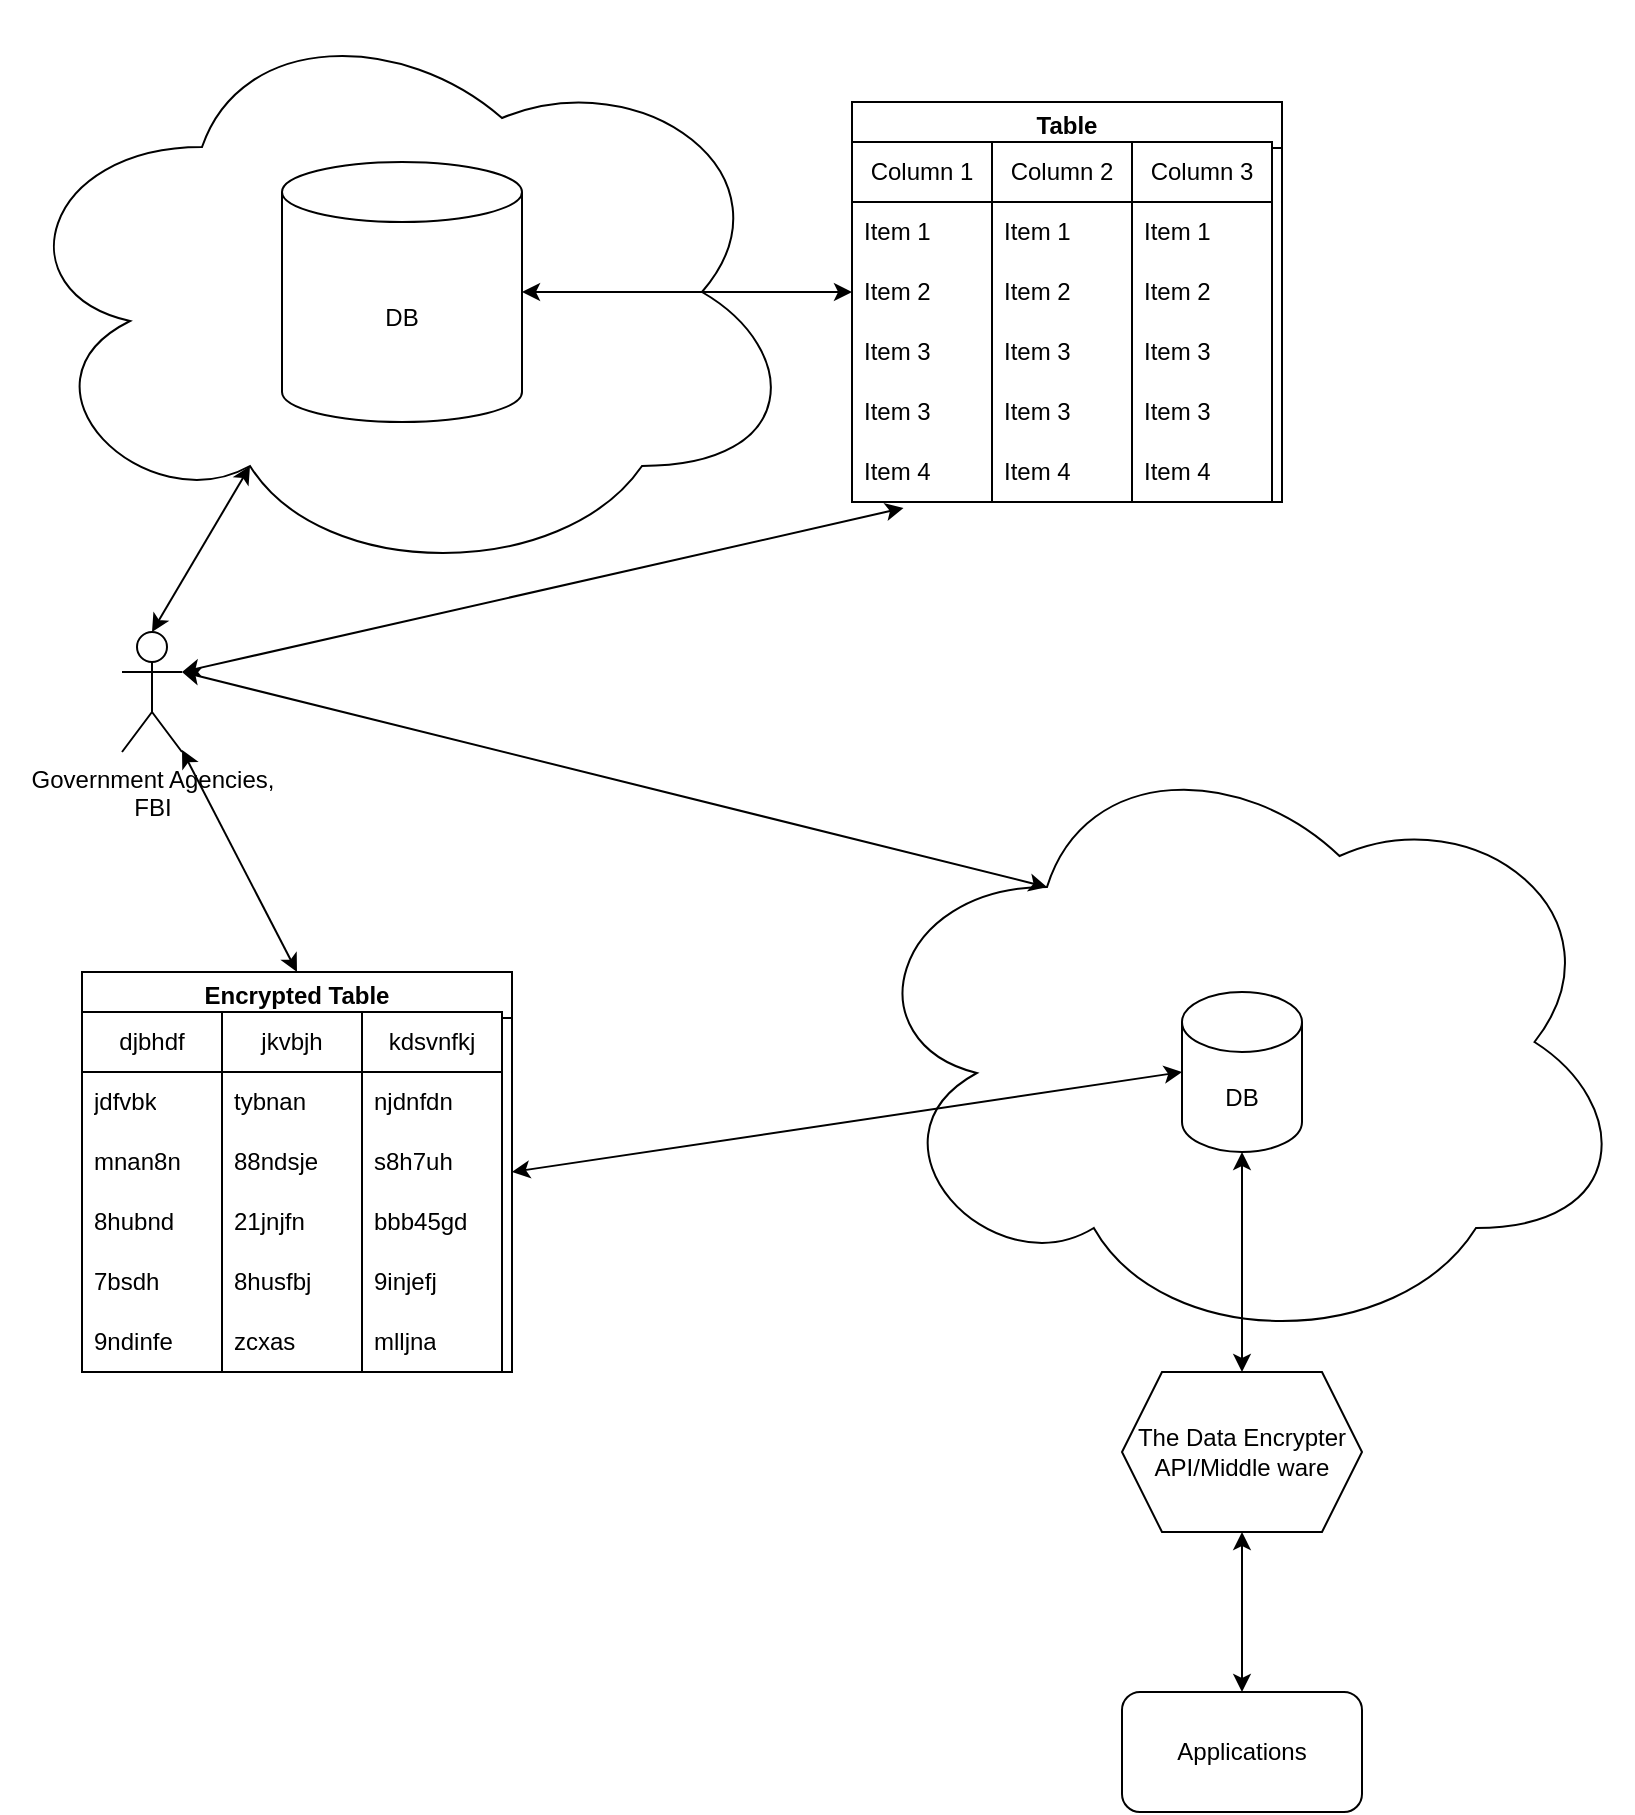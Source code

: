 <mxfile version="22.1.21" type="device">
  <diagram name="Page-1" id="2OgISMBtyFtEk4q-TEW3">
    <mxGraphModel dx="1261" dy="1778" grid="1" gridSize="10" guides="1" tooltips="1" connect="1" arrows="1" fold="1" page="1" pageScale="1" pageWidth="850" pageHeight="1100" math="0" shadow="0">
      <root>
        <mxCell id="0" />
        <mxCell id="1" parent="0" />
        <mxCell id="3pngcj31KfUfkOwkt6PT-41" value="" style="ellipse;shape=cloud;whiteSpace=wrap;html=1;" vertex="1" parent="1">
          <mxGeometry y="-35" width="400" height="290" as="geometry" />
        </mxCell>
        <mxCell id="3pngcj31KfUfkOwkt6PT-1" value="DB" style="shape=cylinder3;whiteSpace=wrap;html=1;boundedLbl=1;backgroundOutline=1;size=15;" vertex="1" parent="1">
          <mxGeometry x="140" y="45" width="120" height="130" as="geometry" />
        </mxCell>
        <mxCell id="3pngcj31KfUfkOwkt6PT-2" value="Table" style="swimlane;whiteSpace=wrap;html=1;startSize=23;" vertex="1" parent="1">
          <mxGeometry x="425" y="15" width="215" height="200" as="geometry" />
        </mxCell>
        <mxCell id="3pngcj31KfUfkOwkt6PT-3" value="Column 1" style="swimlane;fontStyle=0;childLayout=stackLayout;horizontal=1;startSize=30;horizontalStack=0;resizeParent=1;resizeParentMax=0;resizeLast=0;collapsible=1;marginBottom=0;whiteSpace=wrap;html=1;" vertex="1" parent="3pngcj31KfUfkOwkt6PT-2">
          <mxGeometry y="20" width="70" height="180" as="geometry" />
        </mxCell>
        <mxCell id="3pngcj31KfUfkOwkt6PT-4" value="Item 1" style="text;strokeColor=none;fillColor=none;align=left;verticalAlign=middle;spacingLeft=4;spacingRight=4;overflow=hidden;points=[[0,0.5],[1,0.5]];portConstraint=eastwest;rotatable=0;whiteSpace=wrap;html=1;" vertex="1" parent="3pngcj31KfUfkOwkt6PT-3">
          <mxGeometry y="30" width="70" height="30" as="geometry" />
        </mxCell>
        <mxCell id="3pngcj31KfUfkOwkt6PT-5" value="Item 2" style="text;strokeColor=none;fillColor=none;align=left;verticalAlign=middle;spacingLeft=4;spacingRight=4;overflow=hidden;points=[[0,0.5],[1,0.5]];portConstraint=eastwest;rotatable=0;whiteSpace=wrap;html=1;" vertex="1" parent="3pngcj31KfUfkOwkt6PT-3">
          <mxGeometry y="60" width="70" height="30" as="geometry" />
        </mxCell>
        <mxCell id="3pngcj31KfUfkOwkt6PT-6" value="Item 3" style="text;strokeColor=none;fillColor=none;align=left;verticalAlign=middle;spacingLeft=4;spacingRight=4;overflow=hidden;points=[[0,0.5],[1,0.5]];portConstraint=eastwest;rotatable=0;whiteSpace=wrap;html=1;" vertex="1" parent="3pngcj31KfUfkOwkt6PT-3">
          <mxGeometry y="90" width="70" height="30" as="geometry" />
        </mxCell>
        <mxCell id="3pngcj31KfUfkOwkt6PT-7" value="Item 3" style="text;strokeColor=none;fillColor=none;align=left;verticalAlign=middle;spacingLeft=4;spacingRight=4;overflow=hidden;points=[[0,0.5],[1,0.5]];portConstraint=eastwest;rotatable=0;whiteSpace=wrap;html=1;" vertex="1" parent="3pngcj31KfUfkOwkt6PT-3">
          <mxGeometry y="120" width="70" height="30" as="geometry" />
        </mxCell>
        <mxCell id="3pngcj31KfUfkOwkt6PT-8" value="Item 4" style="text;strokeColor=none;fillColor=none;align=left;verticalAlign=middle;spacingLeft=4;spacingRight=4;overflow=hidden;points=[[0,0.5],[1,0.5]];portConstraint=eastwest;rotatable=0;whiteSpace=wrap;html=1;" vertex="1" parent="3pngcj31KfUfkOwkt6PT-3">
          <mxGeometry y="150" width="70" height="30" as="geometry" />
        </mxCell>
        <mxCell id="3pngcj31KfUfkOwkt6PT-15" value="Column 2" style="swimlane;fontStyle=0;childLayout=stackLayout;horizontal=1;startSize=30;horizontalStack=0;resizeParent=1;resizeParentMax=0;resizeLast=0;collapsible=1;marginBottom=0;whiteSpace=wrap;html=1;" vertex="1" parent="3pngcj31KfUfkOwkt6PT-2">
          <mxGeometry x="70" y="20" width="70" height="180" as="geometry" />
        </mxCell>
        <mxCell id="3pngcj31KfUfkOwkt6PT-16" value="Item 1" style="text;strokeColor=none;fillColor=none;align=left;verticalAlign=middle;spacingLeft=4;spacingRight=4;overflow=hidden;points=[[0,0.5],[1,0.5]];portConstraint=eastwest;rotatable=0;whiteSpace=wrap;html=1;" vertex="1" parent="3pngcj31KfUfkOwkt6PT-15">
          <mxGeometry y="30" width="70" height="30" as="geometry" />
        </mxCell>
        <mxCell id="3pngcj31KfUfkOwkt6PT-17" value="Item 2" style="text;strokeColor=none;fillColor=none;align=left;verticalAlign=middle;spacingLeft=4;spacingRight=4;overflow=hidden;points=[[0,0.5],[1,0.5]];portConstraint=eastwest;rotatable=0;whiteSpace=wrap;html=1;" vertex="1" parent="3pngcj31KfUfkOwkt6PT-15">
          <mxGeometry y="60" width="70" height="30" as="geometry" />
        </mxCell>
        <mxCell id="3pngcj31KfUfkOwkt6PT-18" value="Item 3" style="text;strokeColor=none;fillColor=none;align=left;verticalAlign=middle;spacingLeft=4;spacingRight=4;overflow=hidden;points=[[0,0.5],[1,0.5]];portConstraint=eastwest;rotatable=0;whiteSpace=wrap;html=1;" vertex="1" parent="3pngcj31KfUfkOwkt6PT-15">
          <mxGeometry y="90" width="70" height="30" as="geometry" />
        </mxCell>
        <mxCell id="3pngcj31KfUfkOwkt6PT-19" value="Item 3" style="text;strokeColor=none;fillColor=none;align=left;verticalAlign=middle;spacingLeft=4;spacingRight=4;overflow=hidden;points=[[0,0.5],[1,0.5]];portConstraint=eastwest;rotatable=0;whiteSpace=wrap;html=1;" vertex="1" parent="3pngcj31KfUfkOwkt6PT-15">
          <mxGeometry y="120" width="70" height="30" as="geometry" />
        </mxCell>
        <mxCell id="3pngcj31KfUfkOwkt6PT-20" value="Item 4" style="text;strokeColor=none;fillColor=none;align=left;verticalAlign=middle;spacingLeft=4;spacingRight=4;overflow=hidden;points=[[0,0.5],[1,0.5]];portConstraint=eastwest;rotatable=0;whiteSpace=wrap;html=1;" vertex="1" parent="3pngcj31KfUfkOwkt6PT-15">
          <mxGeometry y="150" width="70" height="30" as="geometry" />
        </mxCell>
        <mxCell id="3pngcj31KfUfkOwkt6PT-27" value="Column 3" style="swimlane;fontStyle=0;childLayout=stackLayout;horizontal=1;startSize=30;horizontalStack=0;resizeParent=1;resizeParentMax=0;resizeLast=0;collapsible=1;marginBottom=0;whiteSpace=wrap;html=1;" vertex="1" parent="3pngcj31KfUfkOwkt6PT-2">
          <mxGeometry x="140" y="20" width="70" height="180" as="geometry" />
        </mxCell>
        <mxCell id="3pngcj31KfUfkOwkt6PT-28" value="Item 1" style="text;strokeColor=none;fillColor=none;align=left;verticalAlign=middle;spacingLeft=4;spacingRight=4;overflow=hidden;points=[[0,0.5],[1,0.5]];portConstraint=eastwest;rotatable=0;whiteSpace=wrap;html=1;" vertex="1" parent="3pngcj31KfUfkOwkt6PT-27">
          <mxGeometry y="30" width="70" height="30" as="geometry" />
        </mxCell>
        <mxCell id="3pngcj31KfUfkOwkt6PT-29" value="Item 2" style="text;strokeColor=none;fillColor=none;align=left;verticalAlign=middle;spacingLeft=4;spacingRight=4;overflow=hidden;points=[[0,0.5],[1,0.5]];portConstraint=eastwest;rotatable=0;whiteSpace=wrap;html=1;" vertex="1" parent="3pngcj31KfUfkOwkt6PT-27">
          <mxGeometry y="60" width="70" height="30" as="geometry" />
        </mxCell>
        <mxCell id="3pngcj31KfUfkOwkt6PT-30" value="Item 3" style="text;strokeColor=none;fillColor=none;align=left;verticalAlign=middle;spacingLeft=4;spacingRight=4;overflow=hidden;points=[[0,0.5],[1,0.5]];portConstraint=eastwest;rotatable=0;whiteSpace=wrap;html=1;" vertex="1" parent="3pngcj31KfUfkOwkt6PT-27">
          <mxGeometry y="90" width="70" height="30" as="geometry" />
        </mxCell>
        <mxCell id="3pngcj31KfUfkOwkt6PT-31" value="Item 3" style="text;strokeColor=none;fillColor=none;align=left;verticalAlign=middle;spacingLeft=4;spacingRight=4;overflow=hidden;points=[[0,0.5],[1,0.5]];portConstraint=eastwest;rotatable=0;whiteSpace=wrap;html=1;" vertex="1" parent="3pngcj31KfUfkOwkt6PT-27">
          <mxGeometry y="120" width="70" height="30" as="geometry" />
        </mxCell>
        <mxCell id="3pngcj31KfUfkOwkt6PT-32" value="Item 4" style="text;strokeColor=none;fillColor=none;align=left;verticalAlign=middle;spacingLeft=4;spacingRight=4;overflow=hidden;points=[[0,0.5],[1,0.5]];portConstraint=eastwest;rotatable=0;whiteSpace=wrap;html=1;" vertex="1" parent="3pngcj31KfUfkOwkt6PT-27">
          <mxGeometry y="150" width="70" height="30" as="geometry" />
        </mxCell>
        <mxCell id="3pngcj31KfUfkOwkt6PT-33" value="" style="endArrow=classic;startArrow=classic;html=1;rounded=0;entryX=0;entryY=0.5;entryDx=0;entryDy=0;exitX=1;exitY=0.5;exitDx=0;exitDy=0;exitPerimeter=0;" edge="1" parent="1" source="3pngcj31KfUfkOwkt6PT-1" target="3pngcj31KfUfkOwkt6PT-5">
          <mxGeometry width="50" height="50" relative="1" as="geometry">
            <mxPoint x="450" y="350" as="sourcePoint" />
            <mxPoint x="500" y="300" as="targetPoint" />
          </mxGeometry>
        </mxCell>
        <mxCell id="3pngcj31KfUfkOwkt6PT-40" value="Government Agencies, &lt;br&gt;FBI" style="shape=umlActor;verticalLabelPosition=bottom;verticalAlign=top;html=1;outlineConnect=0;" vertex="1" parent="1">
          <mxGeometry x="60" y="280" width="30" height="60" as="geometry" />
        </mxCell>
        <mxCell id="3pngcj31KfUfkOwkt6PT-42" value="" style="endArrow=classic;startArrow=classic;html=1;rounded=0;entryX=0.31;entryY=0.8;entryDx=0;entryDy=0;entryPerimeter=0;exitX=0.5;exitY=0;exitDx=0;exitDy=0;exitPerimeter=0;" edge="1" parent="1" source="3pngcj31KfUfkOwkt6PT-40" target="3pngcj31KfUfkOwkt6PT-41">
          <mxGeometry width="50" height="50" relative="1" as="geometry">
            <mxPoint x="410" y="370" as="sourcePoint" />
            <mxPoint x="460" y="320" as="targetPoint" />
          </mxGeometry>
        </mxCell>
        <mxCell id="3pngcj31KfUfkOwkt6PT-43" value="" style="endArrow=classic;startArrow=classic;html=1;rounded=0;entryX=0.368;entryY=1.1;entryDx=0;entryDy=0;entryPerimeter=0;exitX=1;exitY=0.333;exitDx=0;exitDy=0;exitPerimeter=0;" edge="1" parent="1" source="3pngcj31KfUfkOwkt6PT-40" target="3pngcj31KfUfkOwkt6PT-8">
          <mxGeometry width="50" height="50" relative="1" as="geometry">
            <mxPoint x="410" y="370" as="sourcePoint" />
            <mxPoint x="460" y="320" as="targetPoint" />
          </mxGeometry>
        </mxCell>
        <mxCell id="3pngcj31KfUfkOwkt6PT-44" value="" style="ellipse;shape=cloud;whiteSpace=wrap;html=1;" vertex="1" parent="1">
          <mxGeometry x="425" y="330" width="390" height="310" as="geometry" />
        </mxCell>
        <mxCell id="3pngcj31KfUfkOwkt6PT-45" value="DB" style="shape=cylinder3;whiteSpace=wrap;html=1;boundedLbl=1;backgroundOutline=1;size=15;" vertex="1" parent="1">
          <mxGeometry x="590" y="460" width="60" height="80" as="geometry" />
        </mxCell>
        <mxCell id="3pngcj31KfUfkOwkt6PT-46" value="Encrypted Table" style="swimlane;whiteSpace=wrap;html=1;startSize=23;" vertex="1" parent="1">
          <mxGeometry x="40" y="450" width="215" height="200" as="geometry" />
        </mxCell>
        <mxCell id="3pngcj31KfUfkOwkt6PT-47" value="djbhdf" style="swimlane;fontStyle=0;childLayout=stackLayout;horizontal=1;startSize=30;horizontalStack=0;resizeParent=1;resizeParentMax=0;resizeLast=0;collapsible=1;marginBottom=0;whiteSpace=wrap;html=1;" vertex="1" parent="3pngcj31KfUfkOwkt6PT-46">
          <mxGeometry y="20" width="70" height="180" as="geometry" />
        </mxCell>
        <mxCell id="3pngcj31KfUfkOwkt6PT-48" value="jdfvbk" style="text;strokeColor=none;fillColor=none;align=left;verticalAlign=middle;spacingLeft=4;spacingRight=4;overflow=hidden;points=[[0,0.5],[1,0.5]];portConstraint=eastwest;rotatable=0;whiteSpace=wrap;html=1;" vertex="1" parent="3pngcj31KfUfkOwkt6PT-47">
          <mxGeometry y="30" width="70" height="30" as="geometry" />
        </mxCell>
        <mxCell id="3pngcj31KfUfkOwkt6PT-49" value="mnan8n" style="text;strokeColor=none;fillColor=none;align=left;verticalAlign=middle;spacingLeft=4;spacingRight=4;overflow=hidden;points=[[0,0.5],[1,0.5]];portConstraint=eastwest;rotatable=0;whiteSpace=wrap;html=1;" vertex="1" parent="3pngcj31KfUfkOwkt6PT-47">
          <mxGeometry y="60" width="70" height="30" as="geometry" />
        </mxCell>
        <mxCell id="3pngcj31KfUfkOwkt6PT-50" value="8hubnd" style="text;strokeColor=none;fillColor=none;align=left;verticalAlign=middle;spacingLeft=4;spacingRight=4;overflow=hidden;points=[[0,0.5],[1,0.5]];portConstraint=eastwest;rotatable=0;whiteSpace=wrap;html=1;" vertex="1" parent="3pngcj31KfUfkOwkt6PT-47">
          <mxGeometry y="90" width="70" height="30" as="geometry" />
        </mxCell>
        <mxCell id="3pngcj31KfUfkOwkt6PT-51" value="7bsdh" style="text;strokeColor=none;fillColor=none;align=left;verticalAlign=middle;spacingLeft=4;spacingRight=4;overflow=hidden;points=[[0,0.5],[1,0.5]];portConstraint=eastwest;rotatable=0;whiteSpace=wrap;html=1;" vertex="1" parent="3pngcj31KfUfkOwkt6PT-47">
          <mxGeometry y="120" width="70" height="30" as="geometry" />
        </mxCell>
        <mxCell id="3pngcj31KfUfkOwkt6PT-52" value="9ndinfe" style="text;strokeColor=none;fillColor=none;align=left;verticalAlign=middle;spacingLeft=4;spacingRight=4;overflow=hidden;points=[[0,0.5],[1,0.5]];portConstraint=eastwest;rotatable=0;whiteSpace=wrap;html=1;" vertex="1" parent="3pngcj31KfUfkOwkt6PT-47">
          <mxGeometry y="150" width="70" height="30" as="geometry" />
        </mxCell>
        <mxCell id="3pngcj31KfUfkOwkt6PT-53" value="jkvbjh" style="swimlane;fontStyle=0;childLayout=stackLayout;horizontal=1;startSize=30;horizontalStack=0;resizeParent=1;resizeParentMax=0;resizeLast=0;collapsible=1;marginBottom=0;whiteSpace=wrap;html=1;" vertex="1" parent="3pngcj31KfUfkOwkt6PT-46">
          <mxGeometry x="70" y="20" width="70" height="180" as="geometry" />
        </mxCell>
        <mxCell id="3pngcj31KfUfkOwkt6PT-54" value="tybnan" style="text;strokeColor=none;fillColor=none;align=left;verticalAlign=middle;spacingLeft=4;spacingRight=4;overflow=hidden;points=[[0,0.5],[1,0.5]];portConstraint=eastwest;rotatable=0;whiteSpace=wrap;html=1;" vertex="1" parent="3pngcj31KfUfkOwkt6PT-53">
          <mxGeometry y="30" width="70" height="30" as="geometry" />
        </mxCell>
        <mxCell id="3pngcj31KfUfkOwkt6PT-55" value="88ndsje" style="text;strokeColor=none;fillColor=none;align=left;verticalAlign=middle;spacingLeft=4;spacingRight=4;overflow=hidden;points=[[0,0.5],[1,0.5]];portConstraint=eastwest;rotatable=0;whiteSpace=wrap;html=1;" vertex="1" parent="3pngcj31KfUfkOwkt6PT-53">
          <mxGeometry y="60" width="70" height="30" as="geometry" />
        </mxCell>
        <mxCell id="3pngcj31KfUfkOwkt6PT-56" value="21jnjfn" style="text;strokeColor=none;fillColor=none;align=left;verticalAlign=middle;spacingLeft=4;spacingRight=4;overflow=hidden;points=[[0,0.5],[1,0.5]];portConstraint=eastwest;rotatable=0;whiteSpace=wrap;html=1;" vertex="1" parent="3pngcj31KfUfkOwkt6PT-53">
          <mxGeometry y="90" width="70" height="30" as="geometry" />
        </mxCell>
        <mxCell id="3pngcj31KfUfkOwkt6PT-57" value="8husfbj" style="text;strokeColor=none;fillColor=none;align=left;verticalAlign=middle;spacingLeft=4;spacingRight=4;overflow=hidden;points=[[0,0.5],[1,0.5]];portConstraint=eastwest;rotatable=0;whiteSpace=wrap;html=1;" vertex="1" parent="3pngcj31KfUfkOwkt6PT-53">
          <mxGeometry y="120" width="70" height="30" as="geometry" />
        </mxCell>
        <mxCell id="3pngcj31KfUfkOwkt6PT-58" value="zcxas" style="text;strokeColor=none;fillColor=none;align=left;verticalAlign=middle;spacingLeft=4;spacingRight=4;overflow=hidden;points=[[0,0.5],[1,0.5]];portConstraint=eastwest;rotatable=0;whiteSpace=wrap;html=1;" vertex="1" parent="3pngcj31KfUfkOwkt6PT-53">
          <mxGeometry y="150" width="70" height="30" as="geometry" />
        </mxCell>
        <mxCell id="3pngcj31KfUfkOwkt6PT-59" value="kdsvnfkj" style="swimlane;fontStyle=0;childLayout=stackLayout;horizontal=1;startSize=30;horizontalStack=0;resizeParent=1;resizeParentMax=0;resizeLast=0;collapsible=1;marginBottom=0;whiteSpace=wrap;html=1;" vertex="1" parent="3pngcj31KfUfkOwkt6PT-46">
          <mxGeometry x="140" y="20" width="70" height="180" as="geometry" />
        </mxCell>
        <mxCell id="3pngcj31KfUfkOwkt6PT-60" value="njdnfdn" style="text;strokeColor=none;fillColor=none;align=left;verticalAlign=middle;spacingLeft=4;spacingRight=4;overflow=hidden;points=[[0,0.5],[1,0.5]];portConstraint=eastwest;rotatable=0;whiteSpace=wrap;html=1;" vertex="1" parent="3pngcj31KfUfkOwkt6PT-59">
          <mxGeometry y="30" width="70" height="30" as="geometry" />
        </mxCell>
        <mxCell id="3pngcj31KfUfkOwkt6PT-61" value="s8h7uh" style="text;strokeColor=none;fillColor=none;align=left;verticalAlign=middle;spacingLeft=4;spacingRight=4;overflow=hidden;points=[[0,0.5],[1,0.5]];portConstraint=eastwest;rotatable=0;whiteSpace=wrap;html=1;" vertex="1" parent="3pngcj31KfUfkOwkt6PT-59">
          <mxGeometry y="60" width="70" height="30" as="geometry" />
        </mxCell>
        <mxCell id="3pngcj31KfUfkOwkt6PT-62" value="bbb45gd" style="text;strokeColor=none;fillColor=none;align=left;verticalAlign=middle;spacingLeft=4;spacingRight=4;overflow=hidden;points=[[0,0.5],[1,0.5]];portConstraint=eastwest;rotatable=0;whiteSpace=wrap;html=1;" vertex="1" parent="3pngcj31KfUfkOwkt6PT-59">
          <mxGeometry y="90" width="70" height="30" as="geometry" />
        </mxCell>
        <mxCell id="3pngcj31KfUfkOwkt6PT-63" value="9injefj" style="text;strokeColor=none;fillColor=none;align=left;verticalAlign=middle;spacingLeft=4;spacingRight=4;overflow=hidden;points=[[0,0.5],[1,0.5]];portConstraint=eastwest;rotatable=0;whiteSpace=wrap;html=1;" vertex="1" parent="3pngcj31KfUfkOwkt6PT-59">
          <mxGeometry y="120" width="70" height="30" as="geometry" />
        </mxCell>
        <mxCell id="3pngcj31KfUfkOwkt6PT-64" value="mlljna" style="text;strokeColor=none;fillColor=none;align=left;verticalAlign=middle;spacingLeft=4;spacingRight=4;overflow=hidden;points=[[0,0.5],[1,0.5]];portConstraint=eastwest;rotatable=0;whiteSpace=wrap;html=1;" vertex="1" parent="3pngcj31KfUfkOwkt6PT-59">
          <mxGeometry y="150" width="70" height="30" as="geometry" />
        </mxCell>
        <mxCell id="3pngcj31KfUfkOwkt6PT-66" value="" style="endArrow=classic;startArrow=classic;html=1;rounded=0;exitX=0.5;exitY=0;exitDx=0;exitDy=0;" edge="1" parent="1" source="3pngcj31KfUfkOwkt6PT-46" target="3pngcj31KfUfkOwkt6PT-40">
          <mxGeometry width="50" height="50" relative="1" as="geometry">
            <mxPoint x="430" y="410" as="sourcePoint" />
            <mxPoint x="480" y="360" as="targetPoint" />
          </mxGeometry>
        </mxCell>
        <mxCell id="3pngcj31KfUfkOwkt6PT-67" value="" style="endArrow=classic;startArrow=classic;html=1;rounded=0;entryX=0.25;entryY=0.25;entryDx=0;entryDy=0;entryPerimeter=0;exitX=1;exitY=0.333;exitDx=0;exitDy=0;exitPerimeter=0;" edge="1" parent="1" source="3pngcj31KfUfkOwkt6PT-40" target="3pngcj31KfUfkOwkt6PT-44">
          <mxGeometry width="50" height="50" relative="1" as="geometry">
            <mxPoint x="430" y="410" as="sourcePoint" />
            <mxPoint x="480" y="360" as="targetPoint" />
          </mxGeometry>
        </mxCell>
        <mxCell id="3pngcj31KfUfkOwkt6PT-68" value="The Data Encrypter&lt;br&gt;API/Middle ware" style="shape=hexagon;perimeter=hexagonPerimeter2;whiteSpace=wrap;html=1;fixedSize=1;" vertex="1" parent="1">
          <mxGeometry x="560" y="650" width="120" height="80" as="geometry" />
        </mxCell>
        <mxCell id="3pngcj31KfUfkOwkt6PT-70" value="" style="endArrow=classic;startArrow=classic;html=1;rounded=0;exitX=1;exitY=0.5;exitDx=0;exitDy=0;entryX=0;entryY=0.5;entryDx=0;entryDy=0;entryPerimeter=0;" edge="1" parent="1" source="3pngcj31KfUfkOwkt6PT-46" target="3pngcj31KfUfkOwkt6PT-45">
          <mxGeometry width="50" height="50" relative="1" as="geometry">
            <mxPoint x="510" y="430" as="sourcePoint" />
            <mxPoint x="560" y="380" as="targetPoint" />
          </mxGeometry>
        </mxCell>
        <mxCell id="3pngcj31KfUfkOwkt6PT-72" value="Applications" style="rounded=1;whiteSpace=wrap;html=1;" vertex="1" parent="1">
          <mxGeometry x="560" y="810" width="120" height="60" as="geometry" />
        </mxCell>
        <mxCell id="3pngcj31KfUfkOwkt6PT-73" value="" style="endArrow=classic;startArrow=classic;html=1;rounded=0;entryX=0.5;entryY=1;entryDx=0;entryDy=0;entryPerimeter=0;exitX=0.5;exitY=0;exitDx=0;exitDy=0;" edge="1" parent="1" source="3pngcj31KfUfkOwkt6PT-68" target="3pngcj31KfUfkOwkt6PT-45">
          <mxGeometry width="50" height="50" relative="1" as="geometry">
            <mxPoint x="470" y="760" as="sourcePoint" />
            <mxPoint x="520" y="710" as="targetPoint" />
          </mxGeometry>
        </mxCell>
        <mxCell id="3pngcj31KfUfkOwkt6PT-74" value="" style="endArrow=classic;startArrow=classic;html=1;rounded=0;entryX=0.5;entryY=1;entryDx=0;entryDy=0;exitX=0.5;exitY=0;exitDx=0;exitDy=0;" edge="1" parent="1" source="3pngcj31KfUfkOwkt6PT-72" target="3pngcj31KfUfkOwkt6PT-68">
          <mxGeometry width="50" height="50" relative="1" as="geometry">
            <mxPoint x="470" y="760" as="sourcePoint" />
            <mxPoint x="520" y="710" as="targetPoint" />
          </mxGeometry>
        </mxCell>
      </root>
    </mxGraphModel>
  </diagram>
</mxfile>
